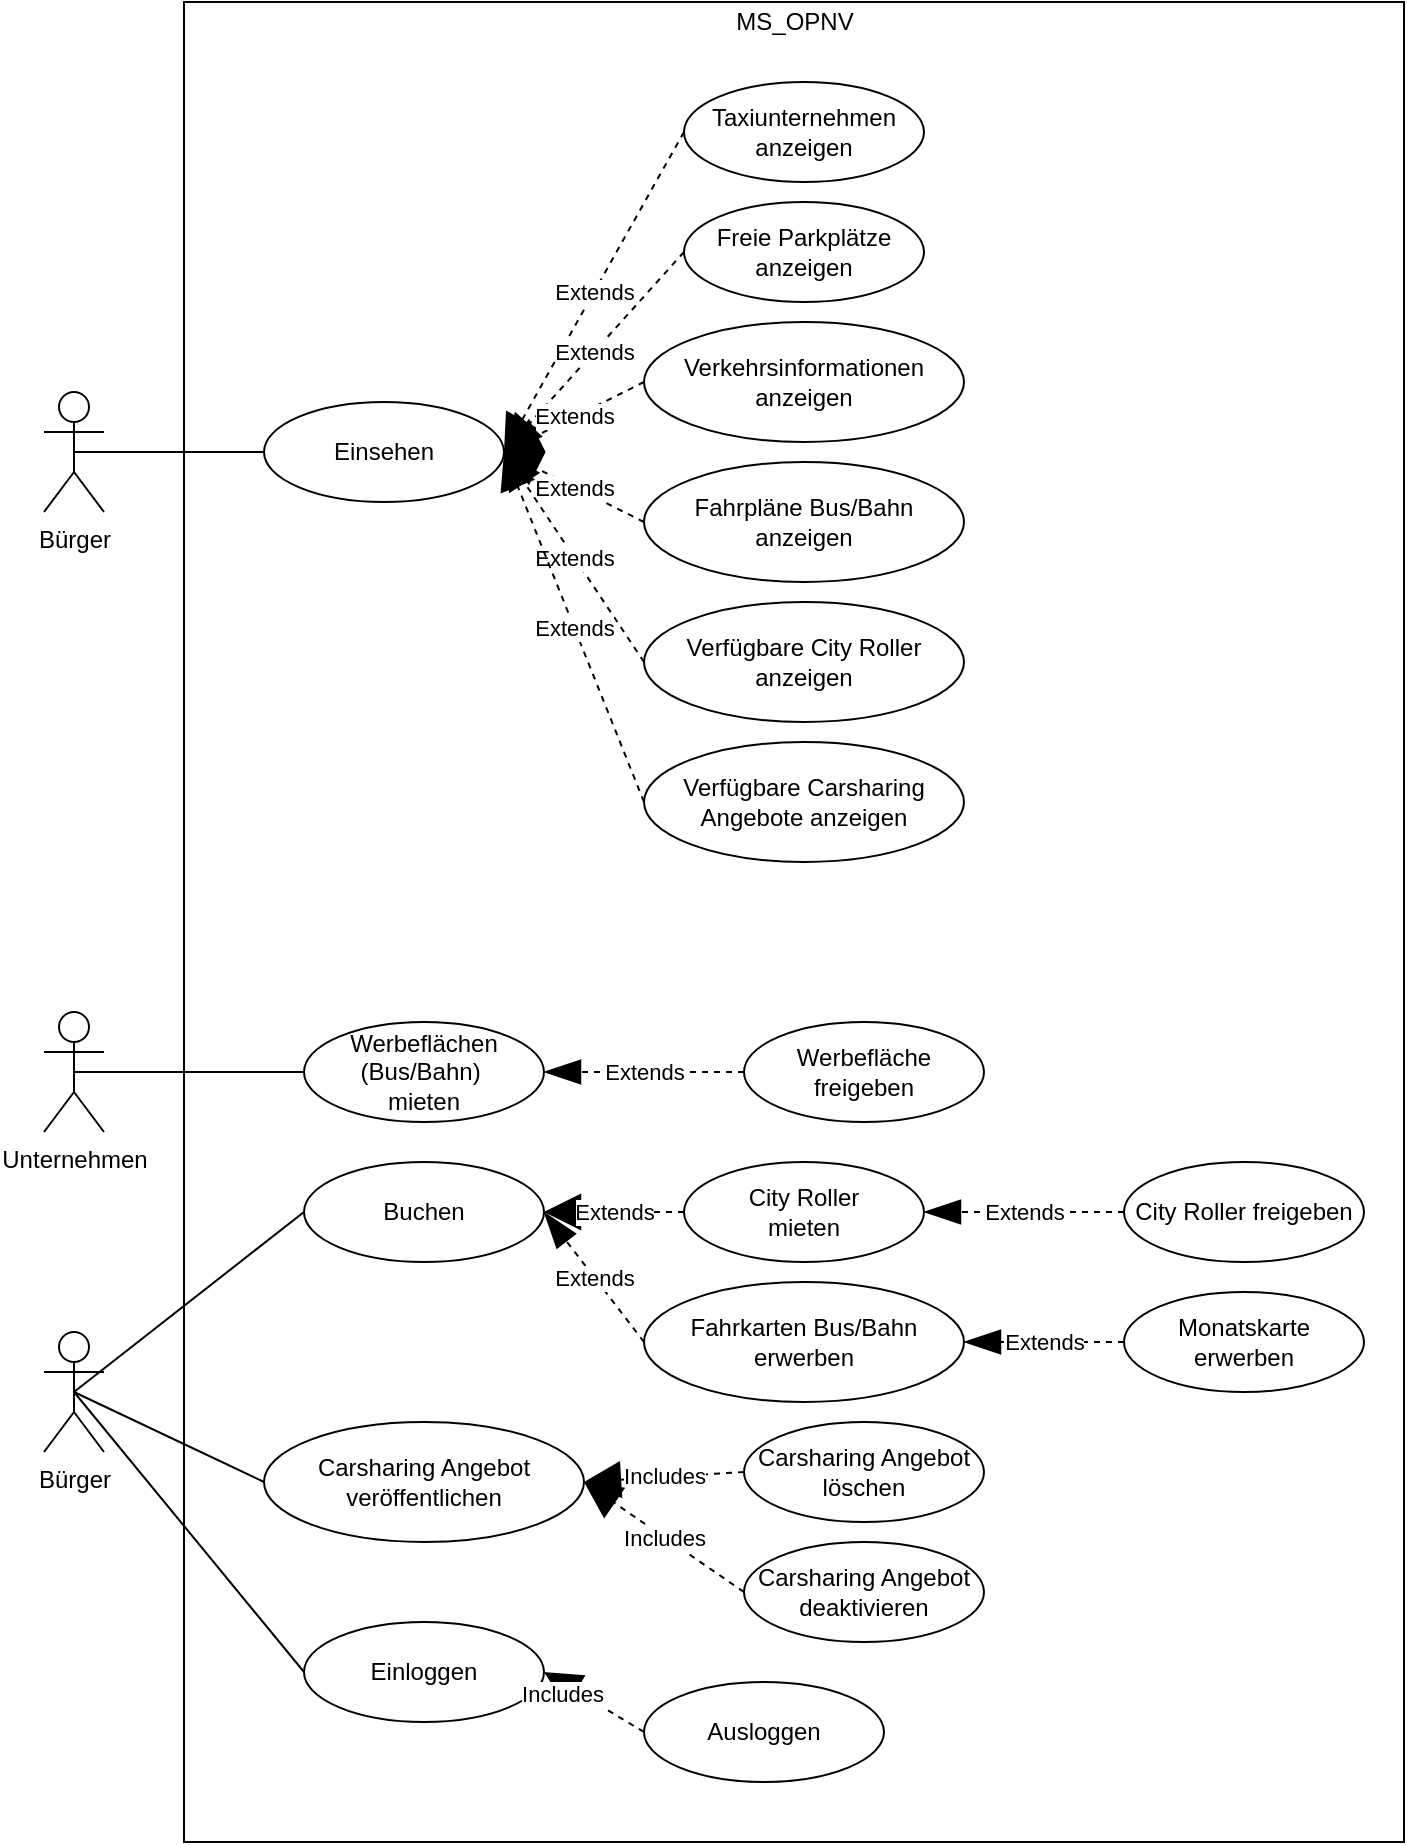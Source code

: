 <mxfile version="13.0.3" type="device"><diagram id="wSz-yzXVZgjqRO5yJUjH" name="Page-1"><mxGraphModel dx="946" dy="680" grid="1" gridSize="10" guides="1" tooltips="1" connect="1" arrows="1" fold="1" page="1" pageScale="1" pageWidth="827" pageHeight="1169" math="0" shadow="0"><root><mxCell id="0"/><mxCell id="1" parent="0"/><mxCell id="gUmcn0qF_uzuWgA-qNx5-11" value="" style="rounded=0;whiteSpace=wrap;html=1;" parent="1" vertex="1"><mxGeometry x="160" y="90" width="610" height="920" as="geometry"/></mxCell><mxCell id="gUmcn0qF_uzuWgA-qNx5-1" value="Bürger" style="shape=umlActor;verticalLabelPosition=bottom;labelBackgroundColor=#ffffff;verticalAlign=top;html=1;outlineConnect=0;" parent="1" vertex="1"><mxGeometry x="90" y="285" width="30" height="60" as="geometry"/></mxCell><mxCell id="gUmcn0qF_uzuWgA-qNx5-4" value="Einsehen" style="ellipse;whiteSpace=wrap;html=1;" parent="1" vertex="1"><mxGeometry x="200" y="290" width="120" height="50" as="geometry"/></mxCell><mxCell id="gUmcn0qF_uzuWgA-qNx5-5" value="Taxiunternehmen&lt;br&gt;anzeigen" style="ellipse;whiteSpace=wrap;html=1;" parent="1" vertex="1"><mxGeometry x="410" y="130" width="120" height="50" as="geometry"/></mxCell><mxCell id="gUmcn0qF_uzuWgA-qNx5-6" value="Freie Parkplätze&lt;br&gt;anzeigen" style="ellipse;whiteSpace=wrap;html=1;" parent="1" vertex="1"><mxGeometry x="410" y="190" width="120" height="50" as="geometry"/></mxCell><mxCell id="gUmcn0qF_uzuWgA-qNx5-7" value="Verkehrsinformationen&lt;br&gt;anzeigen" style="ellipse;whiteSpace=wrap;html=1;" parent="1" vertex="1"><mxGeometry x="390" y="250" width="160" height="60" as="geometry"/></mxCell><mxCell id="gUmcn0qF_uzuWgA-qNx5-8" value="Fahrpläne Bus/Bahn&lt;br&gt;anzeigen" style="ellipse;whiteSpace=wrap;html=1;" parent="1" vertex="1"><mxGeometry x="390" y="320" width="160" height="60" as="geometry"/></mxCell><mxCell id="gUmcn0qF_uzuWgA-qNx5-10" value="Bürger" style="shape=umlActor;verticalLabelPosition=bottom;labelBackgroundColor=#ffffff;verticalAlign=top;html=1;outlineConnect=0;" parent="1" vertex="1"><mxGeometry x="90" y="755" width="30" height="60" as="geometry"/></mxCell><mxCell id="gUmcn0qF_uzuWgA-qNx5-12" value="MS_OPNV" style="text;html=1;strokeColor=none;fillColor=none;align=center;verticalAlign=middle;whiteSpace=wrap;rounded=0;" parent="1" vertex="1"><mxGeometry x="372.5" y="90" width="185" height="20" as="geometry"/></mxCell><mxCell id="gUmcn0qF_uzuWgA-qNx5-13" value="Buchen" style="ellipse;whiteSpace=wrap;html=1;" parent="1" vertex="1"><mxGeometry x="220" y="670" width="120" height="50" as="geometry"/></mxCell><mxCell id="gUmcn0qF_uzuWgA-qNx5-14" value="Werbeflächen&lt;br&gt;(Bus/Bahn)&amp;nbsp;&lt;br&gt;mieten" style="ellipse;whiteSpace=wrap;html=1;" parent="1" vertex="1"><mxGeometry x="220" y="600" width="120" height="50" as="geometry"/></mxCell><mxCell id="gUmcn0qF_uzuWgA-qNx5-15" value="City Roller&lt;br&gt;mieten" style="ellipse;whiteSpace=wrap;html=1;" parent="1" vertex="1"><mxGeometry x="410" y="670" width="120" height="50" as="geometry"/></mxCell><mxCell id="gUmcn0qF_uzuWgA-qNx5-16" value="Fahrkarten Bus/Bahn&lt;br&gt;erwerben" style="ellipse;whiteSpace=wrap;html=1;" parent="1" vertex="1"><mxGeometry x="390" y="730" width="160" height="60" as="geometry"/></mxCell><mxCell id="gUmcn0qF_uzuWgA-qNx5-17" value="Carsharing Angebot&lt;br&gt;veröffentlichen" style="ellipse;whiteSpace=wrap;html=1;" parent="1" vertex="1"><mxGeometry x="200" y="800" width="160" height="60" as="geometry"/></mxCell><mxCell id="gUmcn0qF_uzuWgA-qNx5-18" value="Verfügbare City Roller&lt;br&gt;anzeigen" style="ellipse;whiteSpace=wrap;html=1;" parent="1" vertex="1"><mxGeometry x="390" y="390" width="160" height="60" as="geometry"/></mxCell><mxCell id="gUmcn0qF_uzuWgA-qNx5-19" value="Verfügbare Carsharing Angebote anzeigen" style="ellipse;whiteSpace=wrap;html=1;" parent="1" vertex="1"><mxGeometry x="390" y="460" width="160" height="60" as="geometry"/></mxCell><mxCell id="gUmcn0qF_uzuWgA-qNx5-20" value="Carsharing Angebot&lt;br&gt;löschen" style="ellipse;whiteSpace=wrap;html=1;" parent="1" vertex="1"><mxGeometry x="440" y="800" width="120" height="50" as="geometry"/></mxCell><mxCell id="gUmcn0qF_uzuWgA-qNx5-23" value="Extends" style="endArrow=block;endSize=16;endFill=1;html=1;exitX=0;exitY=0.5;exitDx=0;exitDy=0;entryX=1;entryY=0.5;entryDx=0;entryDy=0;dashed=1;" parent="1" source="gUmcn0qF_uzuWgA-qNx5-15" target="gUmcn0qF_uzuWgA-qNx5-13" edge="1"><mxGeometry width="160" relative="1" as="geometry"><mxPoint x="414" y="670" as="sourcePoint"/><mxPoint x="344" y="730" as="targetPoint"/></mxGeometry></mxCell><mxCell id="gUmcn0qF_uzuWgA-qNx5-24" value="Extends" style="endArrow=blockThin;endSize=16;endFill=1;html=1;exitX=0;exitY=0.5;exitDx=0;exitDy=0;entryX=1;entryY=0.5;entryDx=0;entryDy=0;startArrow=none;startFill=0;dashed=1;" parent="1" source="gUmcn0qF_uzuWgA-qNx5-16" target="gUmcn0qF_uzuWgA-qNx5-13" edge="1"><mxGeometry width="160" relative="1" as="geometry"><mxPoint x="430" y="655" as="sourcePoint"/><mxPoint x="360" y="715" as="targetPoint"/></mxGeometry></mxCell><mxCell id="gUmcn0qF_uzuWgA-qNx5-25" value="Includes" style="endArrow=block;endSize=16;endFill=1;html=1;exitX=0;exitY=0.5;exitDx=0;exitDy=0;entryX=1;entryY=0.5;entryDx=0;entryDy=0;dashed=1;" parent="1" source="gUmcn0qF_uzuWgA-qNx5-20" target="gUmcn0qF_uzuWgA-qNx5-17" edge="1"><mxGeometry width="160" relative="1" as="geometry"><mxPoint x="440" y="665" as="sourcePoint"/><mxPoint x="370" y="725" as="targetPoint"/></mxGeometry></mxCell><mxCell id="gUmcn0qF_uzuWgA-qNx5-26" value="Extends" style="endArrow=block;endSize=16;endFill=1;html=1;exitX=0;exitY=0.5;exitDx=0;exitDy=0;entryX=1;entryY=0.5;entryDx=0;entryDy=0;dashed=1;" parent="1" source="gUmcn0qF_uzuWgA-qNx5-5" target="gUmcn0qF_uzuWgA-qNx5-4" edge="1"><mxGeometry width="160" relative="1" as="geometry"><mxPoint x="380" y="330" as="sourcePoint"/><mxPoint x="310" y="390" as="targetPoint"/></mxGeometry></mxCell><mxCell id="gUmcn0qF_uzuWgA-qNx5-27" value="Extends" style="endArrow=block;endSize=16;endFill=1;html=1;exitX=0;exitY=0.5;exitDx=0;exitDy=0;entryX=1;entryY=0.5;entryDx=0;entryDy=0;dashed=1;" parent="1" source="gUmcn0qF_uzuWgA-qNx5-6" target="gUmcn0qF_uzuWgA-qNx5-4" edge="1"><mxGeometry width="160" relative="1" as="geometry"><mxPoint x="420" y="165" as="sourcePoint"/><mxPoint x="330" y="325" as="targetPoint"/></mxGeometry></mxCell><mxCell id="gUmcn0qF_uzuWgA-qNx5-28" value="Extends" style="endArrow=block;endSize=16;endFill=1;html=1;exitX=0;exitY=0.5;exitDx=0;exitDy=0;entryX=1;entryY=0.5;entryDx=0;entryDy=0;dashed=1;" parent="1" source="gUmcn0qF_uzuWgA-qNx5-7" target="gUmcn0qF_uzuWgA-qNx5-4" edge="1"><mxGeometry width="160" relative="1" as="geometry"><mxPoint x="430" y="175" as="sourcePoint"/><mxPoint x="340" y="335" as="targetPoint"/></mxGeometry></mxCell><mxCell id="gUmcn0qF_uzuWgA-qNx5-29" value="Extends" style="endArrow=block;endSize=16;endFill=1;html=1;exitX=0;exitY=0.5;exitDx=0;exitDy=0;entryX=1;entryY=0.5;entryDx=0;entryDy=0;dashed=1;" parent="1" source="gUmcn0qF_uzuWgA-qNx5-8" target="gUmcn0qF_uzuWgA-qNx5-4" edge="1"><mxGeometry width="160" relative="1" as="geometry"><mxPoint x="440" y="185" as="sourcePoint"/><mxPoint x="350" y="345" as="targetPoint"/></mxGeometry></mxCell><mxCell id="gUmcn0qF_uzuWgA-qNx5-30" value="Extends" style="endArrow=block;endSize=16;endFill=1;html=1;exitX=0;exitY=0.5;exitDx=0;exitDy=0;entryX=1;entryY=0.5;entryDx=0;entryDy=0;dashed=1;" parent="1" source="gUmcn0qF_uzuWgA-qNx5-18" target="gUmcn0qF_uzuWgA-qNx5-4" edge="1"><mxGeometry width="160" relative="1" as="geometry"><mxPoint x="450" y="195" as="sourcePoint"/><mxPoint x="360" y="355" as="targetPoint"/></mxGeometry></mxCell><mxCell id="gUmcn0qF_uzuWgA-qNx5-31" value="Extends" style="endArrow=block;endSize=16;endFill=1;html=1;exitX=0;exitY=0.5;exitDx=0;exitDy=0;entryX=1;entryY=0.5;entryDx=0;entryDy=0;dashed=1;" parent="1" source="gUmcn0qF_uzuWgA-qNx5-19" target="gUmcn0qF_uzuWgA-qNx5-4" edge="1"><mxGeometry width="160" relative="1" as="geometry"><mxPoint x="460" y="205" as="sourcePoint"/><mxPoint x="370" y="365" as="targetPoint"/></mxGeometry></mxCell><mxCell id="gUmcn0qF_uzuWgA-qNx5-32" value="City Roller freigeben" style="ellipse;whiteSpace=wrap;html=1;" parent="1" vertex="1"><mxGeometry x="630" y="670" width="120" height="50" as="geometry"/></mxCell><mxCell id="gUmcn0qF_uzuWgA-qNx5-34" value="Werbefläche freigeben" style="ellipse;whiteSpace=wrap;html=1;" parent="1" vertex="1"><mxGeometry x="440" y="600" width="120" height="50" as="geometry"/></mxCell><mxCell id="gUmcn0qF_uzuWgA-qNx5-35" value="Monatskarte&lt;br&gt;erwerben" style="ellipse;whiteSpace=wrap;html=1;" parent="1" vertex="1"><mxGeometry x="630" y="735" width="120" height="50" as="geometry"/></mxCell><mxCell id="gUmcn0qF_uzuWgA-qNx5-36" value="Extends" style="endArrow=blockThin;endSize=16;endFill=1;html=1;exitX=0;exitY=0.5;exitDx=0;exitDy=0;entryX=1;entryY=0.5;entryDx=0;entryDy=0;startArrow=none;startFill=0;dashed=1;" parent="1" source="gUmcn0qF_uzuWgA-qNx5-35" target="gUmcn0qF_uzuWgA-qNx5-16" edge="1"><mxGeometry width="160" relative="1" as="geometry"><mxPoint x="400" y="770" as="sourcePoint"/><mxPoint x="350" y="705" as="targetPoint"/></mxGeometry></mxCell><mxCell id="gUmcn0qF_uzuWgA-qNx5-37" value="Extends" style="endArrow=blockThin;endSize=16;endFill=1;html=1;exitX=0;exitY=0.5;exitDx=0;exitDy=0;entryX=1;entryY=0.5;entryDx=0;entryDy=0;startArrow=none;startFill=0;dashed=1;" parent="1" source="gUmcn0qF_uzuWgA-qNx5-34" target="gUmcn0qF_uzuWgA-qNx5-14" edge="1"><mxGeometry width="160" relative="1" as="geometry"><mxPoint x="430" y="624.5" as="sourcePoint"/><mxPoint x="350" y="624.5" as="targetPoint"/></mxGeometry></mxCell><mxCell id="gUmcn0qF_uzuWgA-qNx5-38" value="Extends" style="endArrow=blockThin;endSize=16;endFill=1;html=1;exitX=0;exitY=0.5;exitDx=0;exitDy=0;entryX=1;entryY=0.5;entryDx=0;entryDy=0;startArrow=none;startFill=0;dashed=1;" parent="1" source="gUmcn0qF_uzuWgA-qNx5-32" target="gUmcn0qF_uzuWgA-qNx5-15" edge="1"><mxGeometry width="160" relative="1" as="geometry"><mxPoint x="620" y="695" as="sourcePoint"/><mxPoint x="540" y="695" as="targetPoint"/></mxGeometry></mxCell><mxCell id="gUmcn0qF_uzuWgA-qNx5-39" value="Einloggen" style="ellipse;whiteSpace=wrap;html=1;" parent="1" vertex="1"><mxGeometry x="220" y="900" width="120" height="50" as="geometry"/></mxCell><mxCell id="gUmcn0qF_uzuWgA-qNx5-40" value="Ausloggen" style="ellipse;whiteSpace=wrap;html=1;" parent="1" vertex="1"><mxGeometry x="390" y="930" width="120" height="50" as="geometry"/></mxCell><mxCell id="gUmcn0qF_uzuWgA-qNx5-42" value="Includes" style="endArrow=block;endSize=16;endFill=1;html=1;exitX=0;exitY=0.5;exitDx=0;exitDy=0;entryX=1;entryY=0.5;entryDx=0;entryDy=0;dashed=1;" parent="1" source="gUmcn0qF_uzuWgA-qNx5-40" target="gUmcn0qF_uzuWgA-qNx5-39" edge="1"><mxGeometry x="0.52" y="4" width="160" relative="1" as="geometry"><mxPoint x="420" y="845" as="sourcePoint"/><mxPoint x="370" y="820" as="targetPoint"/><mxPoint x="-1" as="offset"/></mxGeometry></mxCell><mxCell id="gUmcn0qF_uzuWgA-qNx5-43" value="" style="endArrow=none;html=1;exitX=0.5;exitY=0.5;exitDx=0;exitDy=0;exitPerimeter=0;entryX=0;entryY=0.5;entryDx=0;entryDy=0;" parent="1" source="gUmcn0qF_uzuWgA-qNx5-10" target="gUmcn0qF_uzuWgA-qNx5-13" edge="1"><mxGeometry width="50" height="50" relative="1" as="geometry"><mxPoint x="160" y="780" as="sourcePoint"/><mxPoint x="210" y="730" as="targetPoint"/></mxGeometry></mxCell><mxCell id="gUmcn0qF_uzuWgA-qNx5-44" value="" style="endArrow=none;html=1;exitX=0.5;exitY=0.5;exitDx=0;exitDy=0;exitPerimeter=0;entryX=0;entryY=0.5;entryDx=0;entryDy=0;" parent="1" source="gUmcn0qF_uzuWgA-qNx5-10" target="gUmcn0qF_uzuWgA-qNx5-17" edge="1"><mxGeometry width="50" height="50" relative="1" as="geometry"><mxPoint x="115" y="795" as="sourcePoint"/><mxPoint x="230" y="705" as="targetPoint"/></mxGeometry></mxCell><mxCell id="gUmcn0qF_uzuWgA-qNx5-45" value="" style="endArrow=none;html=1;exitX=0.5;exitY=0.5;exitDx=0;exitDy=0;exitPerimeter=0;entryX=0;entryY=0.5;entryDx=0;entryDy=0;" parent="1" source="gUmcn0qF_uzuWgA-qNx5-10" target="gUmcn0qF_uzuWgA-qNx5-39" edge="1"><mxGeometry width="50" height="50" relative="1" as="geometry"><mxPoint x="115" y="795" as="sourcePoint"/><mxPoint x="210" y="820" as="targetPoint"/></mxGeometry></mxCell><mxCell id="gUmcn0qF_uzuWgA-qNx5-46" value="" style="endArrow=none;html=1;exitX=0.5;exitY=0.5;exitDx=0;exitDy=0;exitPerimeter=0;entryX=0;entryY=0.5;entryDx=0;entryDy=0;" parent="1" source="gUmcn0qF_uzuWgA-qNx5-1" target="gUmcn0qF_uzuWgA-qNx5-4" edge="1"><mxGeometry width="50" height="50" relative="1" as="geometry"><mxPoint x="390" y="340" as="sourcePoint"/><mxPoint x="440" y="290" as="targetPoint"/></mxGeometry></mxCell><mxCell id="iEjV0-brRswqthTfUcFo-1" value="Unternehmen" style="shape=umlActor;verticalLabelPosition=bottom;labelBackgroundColor=#ffffff;verticalAlign=top;html=1;outlineConnect=0;" vertex="1" parent="1"><mxGeometry x="90" y="595" width="30" height="60" as="geometry"/></mxCell><mxCell id="iEjV0-brRswqthTfUcFo-4" value="" style="endArrow=none;html=1;exitX=0.5;exitY=0.5;exitDx=0;exitDy=0;exitPerimeter=0;entryX=0;entryY=0.5;entryDx=0;entryDy=0;" edge="1" parent="1" source="iEjV0-brRswqthTfUcFo-1" target="gUmcn0qF_uzuWgA-qNx5-14"><mxGeometry width="50" height="50" relative="1" as="geometry"><mxPoint x="150" y="630" as="sourcePoint"/><mxPoint x="265" y="540" as="targetPoint"/></mxGeometry></mxCell><mxCell id="iEjV0-brRswqthTfUcFo-5" value="Carsharing Angebot&lt;br&gt;deaktivieren" style="ellipse;whiteSpace=wrap;html=1;" vertex="1" parent="1"><mxGeometry x="440" y="860" width="120" height="50" as="geometry"/></mxCell><mxCell id="iEjV0-brRswqthTfUcFo-6" value="Includes" style="endArrow=block;endSize=16;endFill=1;html=1;exitX=0;exitY=0.5;exitDx=0;exitDy=0;entryX=1;entryY=0.5;entryDx=0;entryDy=0;dashed=1;" edge="1" parent="1" source="iEjV0-brRswqthTfUcFo-5" target="gUmcn0qF_uzuWgA-qNx5-17"><mxGeometry width="160" relative="1" as="geometry"><mxPoint x="440" y="725" as="sourcePoint"/><mxPoint x="360" y="850" as="targetPoint"/></mxGeometry></mxCell></root></mxGraphModel></diagram></mxfile>